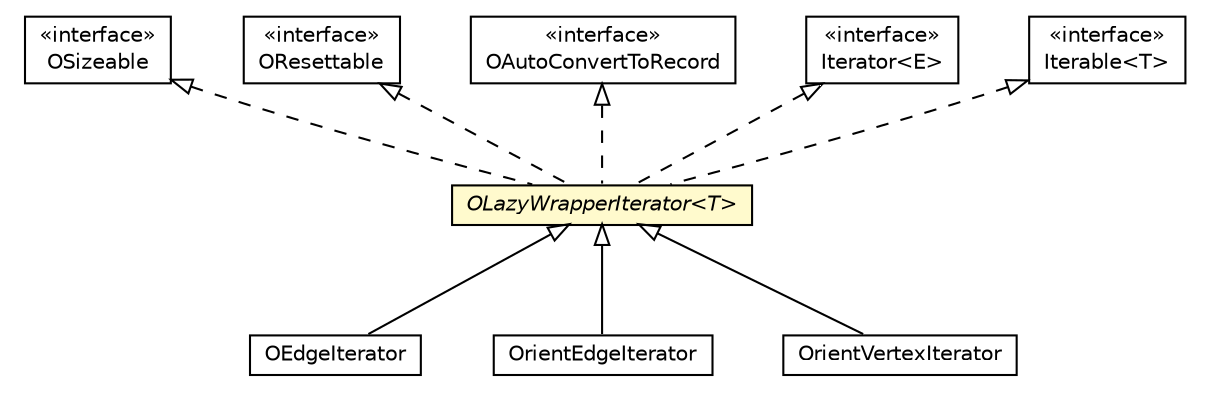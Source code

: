 #!/usr/local/bin/dot
#
# Class diagram 
# Generated by UMLGraph version R5_6-24-gf6e263 (http://www.umlgraph.org/)
#

digraph G {
	edge [fontname="Helvetica",fontsize=10,labelfontname="Helvetica",labelfontsize=10];
	node [fontname="Helvetica",fontsize=10,shape=plaintext];
	nodesep=0.25;
	ranksep=0.5;
	// com.orientechnologies.common.util.OSizeable
	c4303226 [label=<<table title="com.orientechnologies.common.util.OSizeable" border="0" cellborder="1" cellspacing="0" cellpadding="2" port="p" href="../../../common/util/OSizeable.html">
		<tr><td><table border="0" cellspacing="0" cellpadding="1">
<tr><td align="center" balign="center"> &#171;interface&#187; </td></tr>
<tr><td align="center" balign="center"> OSizeable </td></tr>
		</table></td></tr>
		</table>>, URL="../../../common/util/OSizeable.html", fontname="Helvetica", fontcolor="black", fontsize=10.0];
	// com.orientechnologies.common.util.OResettable
	c4303231 [label=<<table title="com.orientechnologies.common.util.OResettable" border="0" cellborder="1" cellspacing="0" cellpadding="2" port="p" href="../../../common/util/OResettable.html">
		<tr><td><table border="0" cellspacing="0" cellpadding="1">
<tr><td align="center" balign="center"> &#171;interface&#187; </td></tr>
<tr><td align="center" balign="center"> OResettable </td></tr>
		</table></td></tr>
		</table>>, URL="../../../common/util/OResettable.html", fontname="Helvetica", fontcolor="black", fontsize=10.0];
	// com.orientechnologies.orient.core.db.record.OAutoConvertToRecord
	c4303354 [label=<<table title="com.orientechnologies.orient.core.db.record.OAutoConvertToRecord" border="0" cellborder="1" cellspacing="0" cellpadding="2" port="p" href="../db/record/OAutoConvertToRecord.html">
		<tr><td><table border="0" cellspacing="0" cellpadding="1">
<tr><td align="center" balign="center"> &#171;interface&#187; </td></tr>
<tr><td align="center" balign="center"> OAutoConvertToRecord </td></tr>
		</table></td></tr>
		</table>>, URL="../db/record/OAutoConvertToRecord.html", fontname="Helvetica", fontcolor="black", fontsize=10.0];
	// com.orientechnologies.orient.core.record.impl.OEdgeIterator
	c4303433 [label=<<table title="com.orientechnologies.orient.core.record.impl.OEdgeIterator" border="0" cellborder="1" cellspacing="0" cellpadding="2" port="p" href="../record/impl/OEdgeIterator.html">
		<tr><td><table border="0" cellspacing="0" cellpadding="1">
<tr><td align="center" balign="center"> OEdgeIterator </td></tr>
		</table></td></tr>
		</table>>, URL="../record/impl/OEdgeIterator.html", fontname="Helvetica", fontcolor="black", fontsize=10.0];
	// com.orientechnologies.orient.core.iterator.OLazyWrapperIterator<T>
	c4304886 [label=<<table title="com.orientechnologies.orient.core.iterator.OLazyWrapperIterator" border="0" cellborder="1" cellspacing="0" cellpadding="2" port="p" bgcolor="lemonChiffon" href="./OLazyWrapperIterator.html">
		<tr><td><table border="0" cellspacing="0" cellpadding="1">
<tr><td align="center" balign="center"><font face="Helvetica-Oblique"> OLazyWrapperIterator&lt;T&gt; </font></td></tr>
		</table></td></tr>
		</table>>, URL="./OLazyWrapperIterator.html", fontname="Helvetica", fontcolor="black", fontsize=10.0];
	// com.tinkerpop.blueprints.impls.orient.OrientEdgeIterator
	c4305473 [label=<<table title="com.tinkerpop.blueprints.impls.orient.OrientEdgeIterator" border="0" cellborder="1" cellspacing="0" cellpadding="2" port="p" href="../../../../tinkerpop/blueprints/impls/orient/OrientEdgeIterator.html">
		<tr><td><table border="0" cellspacing="0" cellpadding="1">
<tr><td align="center" balign="center"> OrientEdgeIterator </td></tr>
		</table></td></tr>
		</table>>, URL="../../../../tinkerpop/blueprints/impls/orient/OrientEdgeIterator.html", fontname="Helvetica", fontcolor="black", fontsize=10.0];
	// com.tinkerpop.blueprints.impls.orient.OrientVertexIterator
	c4305491 [label=<<table title="com.tinkerpop.blueprints.impls.orient.OrientVertexIterator" border="0" cellborder="1" cellspacing="0" cellpadding="2" port="p" href="../../../../tinkerpop/blueprints/impls/orient/OrientVertexIterator.html">
		<tr><td><table border="0" cellspacing="0" cellpadding="1">
<tr><td align="center" balign="center"> OrientVertexIterator </td></tr>
		</table></td></tr>
		</table>>, URL="../../../../tinkerpop/blueprints/impls/orient/OrientVertexIterator.html", fontname="Helvetica", fontcolor="black", fontsize=10.0];
	//com.orientechnologies.orient.core.record.impl.OEdgeIterator extends com.orientechnologies.orient.core.iterator.OLazyWrapperIterator<com.orientechnologies.orient.core.record.OEdge>
	c4304886:p -> c4303433:p [dir=back,arrowtail=empty];
	//com.orientechnologies.orient.core.iterator.OLazyWrapperIterator<T> implements com.orientechnologies.orient.core.db.record.OAutoConvertToRecord
	c4303354:p -> c4304886:p [dir=back,arrowtail=empty,style=dashed];
	//com.orientechnologies.orient.core.iterator.OLazyWrapperIterator<T> implements java.util.Iterator<E>
	c4305836:p -> c4304886:p [dir=back,arrowtail=empty,style=dashed];
	//com.orientechnologies.orient.core.iterator.OLazyWrapperIterator<T> implements java.lang.Iterable<T>
	c4305837:p -> c4304886:p [dir=back,arrowtail=empty,style=dashed];
	//com.orientechnologies.orient.core.iterator.OLazyWrapperIterator<T> implements com.orientechnologies.common.util.OResettable
	c4303231:p -> c4304886:p [dir=back,arrowtail=empty,style=dashed];
	//com.orientechnologies.orient.core.iterator.OLazyWrapperIterator<T> implements com.orientechnologies.common.util.OSizeable
	c4303226:p -> c4304886:p [dir=back,arrowtail=empty,style=dashed];
	//com.tinkerpop.blueprints.impls.orient.OrientEdgeIterator extends com.orientechnologies.orient.core.iterator.OLazyWrapperIterator<com.tinkerpop.blueprints.impls.orient.OrientEdge>
	c4304886:p -> c4305473:p [dir=back,arrowtail=empty];
	//com.tinkerpop.blueprints.impls.orient.OrientVertexIterator extends com.orientechnologies.orient.core.iterator.OLazyWrapperIterator<com.tinkerpop.blueprints.Vertex>
	c4304886:p -> c4305491:p [dir=back,arrowtail=empty];
	// java.lang.Iterable<T>
	c4305837 [label=<<table title="java.lang.Iterable" border="0" cellborder="1" cellspacing="0" cellpadding="2" port="p" href="http://java.sun.com/j2se/1.4.2/docs/api/java/lang/Iterable.html">
		<tr><td><table border="0" cellspacing="0" cellpadding="1">
<tr><td align="center" balign="center"> &#171;interface&#187; </td></tr>
<tr><td align="center" balign="center"> Iterable&lt;T&gt; </td></tr>
		</table></td></tr>
		</table>>, URL="http://java.sun.com/j2se/1.4.2/docs/api/java/lang/Iterable.html", fontname="Helvetica", fontcolor="black", fontsize=10.0];
	// java.util.Iterator<E>
	c4305836 [label=<<table title="java.util.Iterator" border="0" cellborder="1" cellspacing="0" cellpadding="2" port="p" href="http://java.sun.com/j2se/1.4.2/docs/api/java/util/Iterator.html">
		<tr><td><table border="0" cellspacing="0" cellpadding="1">
<tr><td align="center" balign="center"> &#171;interface&#187; </td></tr>
<tr><td align="center" balign="center"> Iterator&lt;E&gt; </td></tr>
		</table></td></tr>
		</table>>, URL="http://java.sun.com/j2se/1.4.2/docs/api/java/util/Iterator.html", fontname="Helvetica", fontcolor="black", fontsize=10.0];
}

